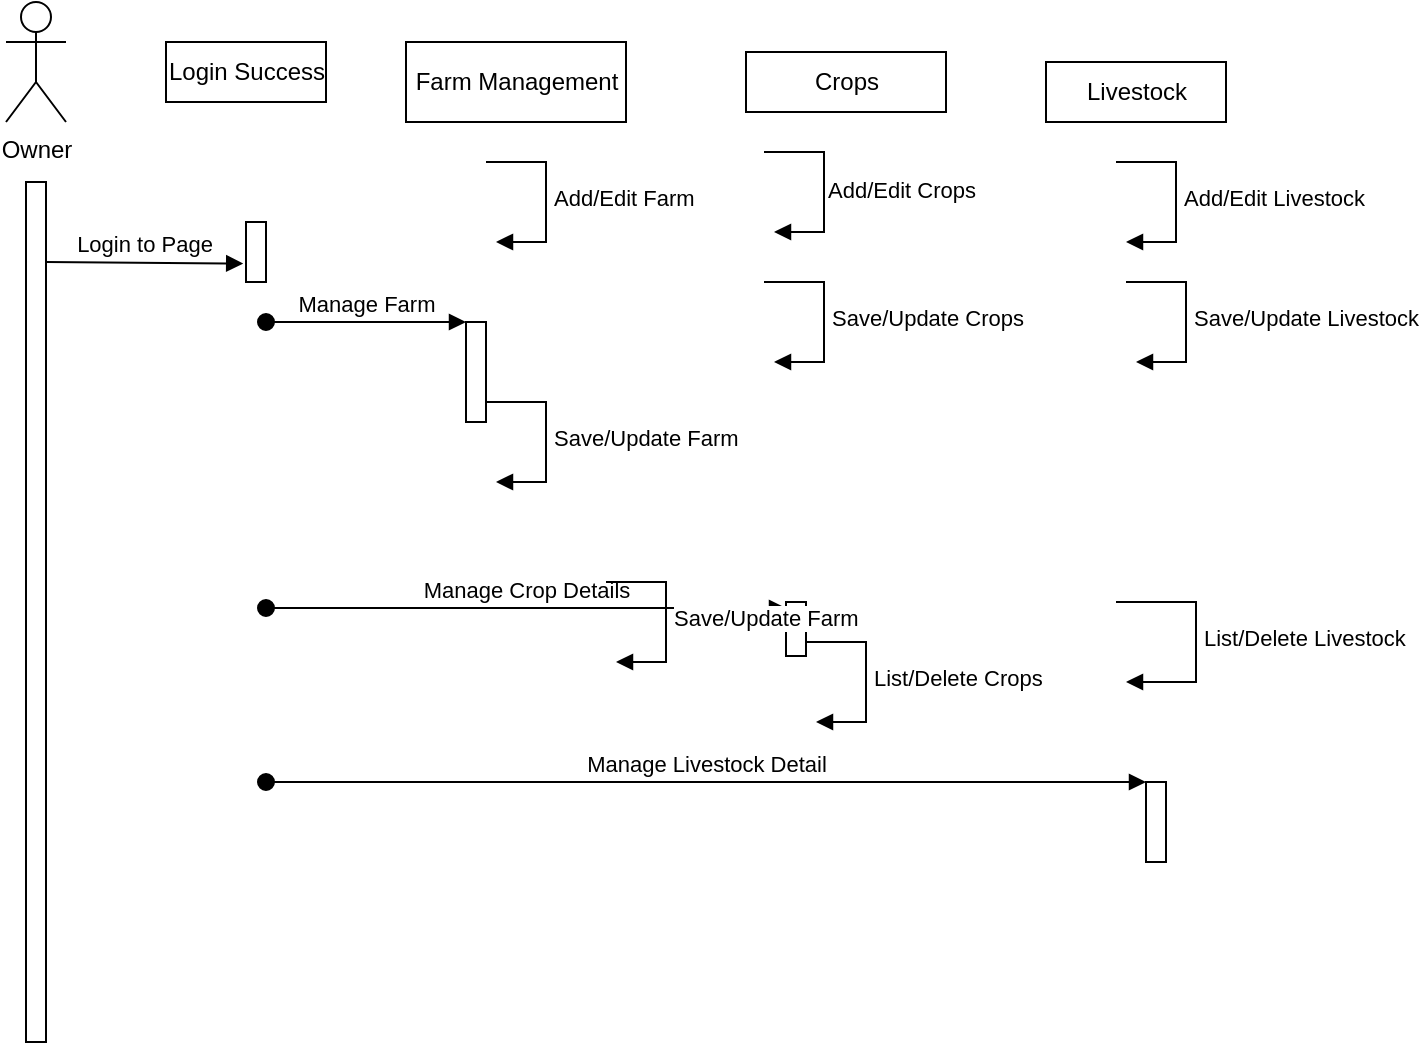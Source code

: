 <mxfile version="14.6.6" type="device"><diagram name="Page-1" id="e7e014a7-5840-1c2e-5031-d8a46d1fe8dd"><mxGraphModel dx="1278" dy="579" grid="1" gridSize="10" guides="1" tooltips="1" connect="1" arrows="1" fold="1" page="1" pageScale="1" pageWidth="1169" pageHeight="826" background="none" math="0" shadow="0"><root><mxCell id="0"/><mxCell id="1" parent="0"/><mxCell id="Kh9sScBcOYgTzdI2Facr-41" value="" style="html=1;points=[];perimeter=orthogonalPerimeter;" vertex="1" parent="1"><mxGeometry x="40" y="120" width="10" height="430" as="geometry"/></mxCell><mxCell id="Kh9sScBcOYgTzdI2Facr-42" value="Owner" style="shape=umlActor;verticalLabelPosition=bottom;verticalAlign=top;html=1;" vertex="1" parent="1"><mxGeometry x="30" y="30" width="30" height="60" as="geometry"/></mxCell><mxCell id="Kh9sScBcOYgTzdI2Facr-51" value="Login Success" style="html=1;" vertex="1" parent="1"><mxGeometry x="110" y="50" width="80" height="30" as="geometry"/></mxCell><mxCell id="Kh9sScBcOYgTzdI2Facr-52" value="" style="html=1;points=[];perimeter=orthogonalPerimeter;" vertex="1" parent="1"><mxGeometry x="150" y="140" width="10" height="30" as="geometry"/></mxCell><mxCell id="Kh9sScBcOYgTzdI2Facr-55" value="Login to Page" style="html=1;verticalAlign=bottom;endArrow=block;entryX=-0.14;entryY=0.693;entryDx=0;entryDy=0;entryPerimeter=0;" edge="1" parent="1" target="Kh9sScBcOYgTzdI2Facr-52"><mxGeometry width="80" relative="1" as="geometry"><mxPoint x="50" y="160" as="sourcePoint"/><mxPoint x="130" y="160" as="targetPoint"/></mxGeometry></mxCell><mxCell id="Kh9sScBcOYgTzdI2Facr-56" value="Farm Management" style="html=1;" vertex="1" parent="1"><mxGeometry x="230" y="50" width="110" height="40" as="geometry"/></mxCell><mxCell id="Kh9sScBcOYgTzdI2Facr-57" value="Crops" style="html=1;" vertex="1" parent="1"><mxGeometry x="400" y="55" width="100" height="30" as="geometry"/></mxCell><mxCell id="Kh9sScBcOYgTzdI2Facr-58" value="Livestock" style="html=1;" vertex="1" parent="1"><mxGeometry x="550" y="60" width="90" height="30" as="geometry"/></mxCell><mxCell id="Kh9sScBcOYgTzdI2Facr-61" value="Add/Edit Farm" style="edgeStyle=orthogonalEdgeStyle;html=1;align=left;spacingLeft=2;endArrow=block;rounded=0;" edge="1" parent="1"><mxGeometry relative="1" as="geometry"><mxPoint x="270" y="110" as="sourcePoint"/><Array as="points"><mxPoint x="300" y="110"/><mxPoint x="300" y="150"/></Array><mxPoint x="275" y="150" as="targetPoint"/></mxGeometry></mxCell><mxCell id="Kh9sScBcOYgTzdI2Facr-62" value="&lt;span style=&quot;color: rgb(0 , 0 , 0) ; font-family: &amp;#34;helvetica&amp;#34; ; font-size: 11px ; font-style: normal ; font-weight: 400 ; letter-spacing: normal ; text-align: left ; text-indent: 0px ; text-transform: none ; word-spacing: 0px ; background-color: rgb(255 , 255 , 255) ; display: inline ; float: none&quot;&gt;Add/Edit Crops&lt;/span&gt;" style="text;whiteSpace=wrap;html=1;" vertex="1" parent="1"><mxGeometry x="439" y="110" width="100" height="30" as="geometry"/></mxCell><mxCell id="Kh9sScBcOYgTzdI2Facr-63" value="" style="edgeStyle=orthogonalEdgeStyle;html=1;align=left;spacingLeft=2;endArrow=block;rounded=0;" edge="1" parent="1"><mxGeometry x="0.158" y="71" relative="1" as="geometry"><mxPoint x="409" y="105" as="sourcePoint"/><Array as="points"><mxPoint x="439" y="105"/><mxPoint x="439" y="145"/></Array><mxPoint x="414" y="145" as="targetPoint"/><mxPoint as="offset"/></mxGeometry></mxCell><mxCell id="Kh9sScBcOYgTzdI2Facr-65" value="Add/Edit Livestock" style="edgeStyle=orthogonalEdgeStyle;html=1;align=left;spacingLeft=2;endArrow=block;rounded=0;" edge="1" parent="1"><mxGeometry relative="1" as="geometry"><mxPoint x="585" y="110" as="sourcePoint"/><Array as="points"><mxPoint x="615" y="110"/><mxPoint x="615" y="150"/></Array><mxPoint x="590" y="150" as="targetPoint"/></mxGeometry></mxCell><mxCell id="Kh9sScBcOYgTzdI2Facr-67" value="" style="html=1;points=[];perimeter=orthogonalPerimeter;" vertex="1" parent="1"><mxGeometry x="260" y="190" width="10" height="50" as="geometry"/></mxCell><mxCell id="Kh9sScBcOYgTzdI2Facr-68" value="Manage Farm" style="html=1;verticalAlign=bottom;startArrow=oval;endArrow=block;startSize=8;" edge="1" target="Kh9sScBcOYgTzdI2Facr-67" parent="1"><mxGeometry relative="1" as="geometry"><mxPoint x="160" y="190" as="sourcePoint"/></mxGeometry></mxCell><mxCell id="Kh9sScBcOYgTzdI2Facr-71" value="Save/Update Farm" style="edgeStyle=orthogonalEdgeStyle;html=1;align=left;spacingLeft=2;endArrow=block;rounded=0;" edge="1" parent="1"><mxGeometry relative="1" as="geometry"><mxPoint x="270" y="230" as="sourcePoint"/><Array as="points"><mxPoint x="300" y="230"/><mxPoint x="300" y="270"/></Array><mxPoint x="275" y="270" as="targetPoint"/></mxGeometry></mxCell><mxCell id="Kh9sScBcOYgTzdI2Facr-73" value="Save/Update Crops" style="edgeStyle=orthogonalEdgeStyle;html=1;align=left;spacingLeft=2;endArrow=block;rounded=0;" edge="1" parent="1"><mxGeometry relative="1" as="geometry"><mxPoint x="409" y="170" as="sourcePoint"/><Array as="points"><mxPoint x="439" y="170"/><mxPoint x="439" y="210"/></Array><mxPoint x="414" y="210" as="targetPoint"/></mxGeometry></mxCell><mxCell id="Kh9sScBcOYgTzdI2Facr-74" value="Save/Update Livestock" style="edgeStyle=orthogonalEdgeStyle;html=1;align=left;spacingLeft=2;endArrow=block;rounded=0;" edge="1" parent="1"><mxGeometry relative="1" as="geometry"><mxPoint x="590" y="170" as="sourcePoint"/><Array as="points"><mxPoint x="620" y="170"/><mxPoint x="620" y="210"/></Array><mxPoint x="595" y="210" as="targetPoint"/></mxGeometry></mxCell><mxCell id="Kh9sScBcOYgTzdI2Facr-78" value="" style="html=1;points=[];perimeter=orthogonalPerimeter;" vertex="1" parent="1"><mxGeometry x="420" y="330" width="10" height="27" as="geometry"/></mxCell><mxCell id="Kh9sScBcOYgTzdI2Facr-79" value="Manage Crop Details" style="html=1;verticalAlign=bottom;startArrow=oval;endArrow=block;startSize=8;" edge="1" parent="1"><mxGeometry relative="1" as="geometry"><mxPoint x="160" y="333" as="sourcePoint"/><mxPoint x="420" y="333" as="targetPoint"/></mxGeometry></mxCell><mxCell id="Kh9sScBcOYgTzdI2Facr-80" value="List/Delete Crops" style="edgeStyle=orthogonalEdgeStyle;html=1;align=left;spacingLeft=2;endArrow=block;rounded=0;" edge="1" parent="1"><mxGeometry relative="1" as="geometry"><mxPoint x="430" y="350" as="sourcePoint"/><Array as="points"><mxPoint x="460" y="350"/><mxPoint x="460" y="390"/></Array><mxPoint x="435" y="390" as="targetPoint"/></mxGeometry></mxCell><mxCell id="Kh9sScBcOYgTzdI2Facr-81" value="List/Delete Livestock" style="edgeStyle=orthogonalEdgeStyle;html=1;align=left;spacingLeft=2;endArrow=block;rounded=0;" edge="1" parent="1"><mxGeometry relative="1" as="geometry"><mxPoint x="585" y="330" as="sourcePoint"/><Array as="points"><mxPoint x="625" y="330"/><mxPoint x="625" y="370"/></Array><mxPoint x="590" y="370" as="targetPoint"/></mxGeometry></mxCell><mxCell id="Kh9sScBcOYgTzdI2Facr-82" value="" style="html=1;points=[];perimeter=orthogonalPerimeter;" vertex="1" parent="1"><mxGeometry x="600" y="420" width="10" height="40" as="geometry"/></mxCell><mxCell id="Kh9sScBcOYgTzdI2Facr-83" value="Manage Livestock Detail" style="html=1;verticalAlign=bottom;startArrow=oval;endArrow=block;startSize=8;" edge="1" target="Kh9sScBcOYgTzdI2Facr-82" parent="1"><mxGeometry relative="1" as="geometry"><mxPoint x="160" y="420" as="sourcePoint"/></mxGeometry></mxCell><mxCell id="Kh9sScBcOYgTzdI2Facr-84" value="Save/Update Farm" style="edgeStyle=orthogonalEdgeStyle;html=1;align=left;spacingLeft=2;endArrow=block;rounded=0;" edge="1" parent="1"><mxGeometry relative="1" as="geometry"><mxPoint x="330" y="320" as="sourcePoint"/><Array as="points"><mxPoint x="360" y="320"/><mxPoint x="360" y="360"/></Array><mxPoint x="335" y="360" as="targetPoint"/></mxGeometry></mxCell></root></mxGraphModel></diagram></mxfile>